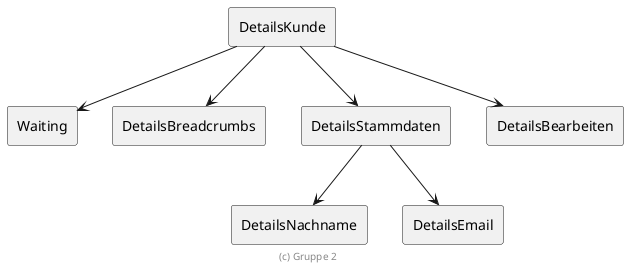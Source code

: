 ' Copyright (C) 2022 - present Gruppe 2, Hochschule Karlsruhe
'
' This program is free software: you can redistribute it and/or modify
' it under the terms of the GNU General Public License as published by
' the Free Software Foundation, either version 3 of the License, or
' (at your option) any later version.
'
' This program is distributed in the hope that it will be useful,
' but WITHOUT ANY WARRANTY; without even the implied warranty of
' MERCHANTABILITY or FITNESS FOR A PARTICULAR PURPOSE.  See the
' GNU General Public License for more details.
'
' You should have received a copy of the GNU General Public License
' along with this program.  If not, see <https://www.gnu.org/licenses/>.

' Preview durch <Alt>d

@startuml DetailsKunde

'top to bottom direction

rectangle DetailsKunde
rectangle Waiting
rectangle DetailsBreadcrumbs
rectangle DetailsStammdaten
rectangle DetailsBearbeiten

DetailsKunde --> Waiting
DetailsKunde --> DetailsBreadcrumbs
DetailsKunde --> DetailsStammdaten
DetailsKunde --> DetailsBearbeiten

rectangle DetailsNachname
rectangle DetailsEmail

DetailsStammdaten --> DetailsNachname
DetailsStammdaten --> DetailsEmail

footer (c) Gruppe 2

@enduml
